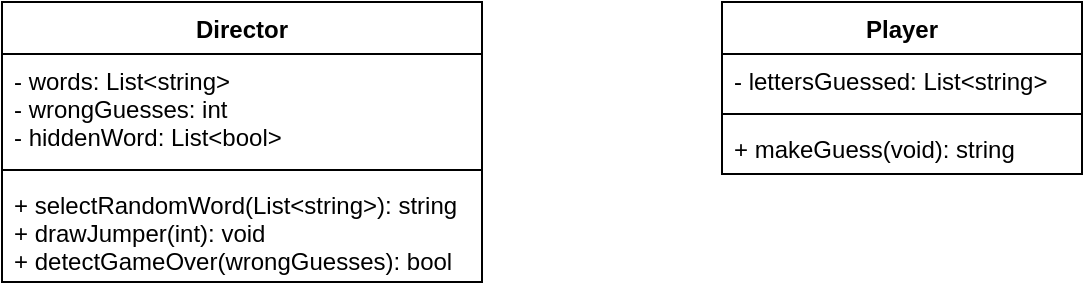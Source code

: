<mxfile version="18.0.3" type="device"><diagram id="C5RBs43oDa-KdzZeNtuy" name="Page-1"><mxGraphModel dx="1182" dy="642" grid="1" gridSize="10" guides="1" tooltips="1" connect="1" arrows="1" fold="1" page="1" pageScale="1" pageWidth="827" pageHeight="1169" math="0" shadow="0"><root><mxCell id="WIyWlLk6GJQsqaUBKTNV-0"/><mxCell id="WIyWlLk6GJQsqaUBKTNV-1" parent="WIyWlLk6GJQsqaUBKTNV-0"/><mxCell id="-SFErhezve8Ul2fjD98L-0" value="Player" style="swimlane;fontStyle=1;align=center;verticalAlign=top;childLayout=stackLayout;horizontal=1;startSize=26;horizontalStack=0;resizeParent=1;resizeParentMax=0;resizeLast=0;collapsible=1;marginBottom=0;" vertex="1" parent="WIyWlLk6GJQsqaUBKTNV-1"><mxGeometry x="480" y="90" width="180" height="86" as="geometry"/></mxCell><mxCell id="-SFErhezve8Ul2fjD98L-1" value="- lettersGuessed: List&lt;string&gt;" style="text;strokeColor=none;fillColor=none;align=left;verticalAlign=top;spacingLeft=4;spacingRight=4;overflow=hidden;rotatable=0;points=[[0,0.5],[1,0.5]];portConstraint=eastwest;" vertex="1" parent="-SFErhezve8Ul2fjD98L-0"><mxGeometry y="26" width="180" height="26" as="geometry"/></mxCell><mxCell id="-SFErhezve8Ul2fjD98L-2" value="" style="line;strokeWidth=1;fillColor=none;align=left;verticalAlign=middle;spacingTop=-1;spacingLeft=3;spacingRight=3;rotatable=0;labelPosition=right;points=[];portConstraint=eastwest;" vertex="1" parent="-SFErhezve8Ul2fjD98L-0"><mxGeometry y="52" width="180" height="8" as="geometry"/></mxCell><mxCell id="-SFErhezve8Ul2fjD98L-3" value="+ makeGuess(void): string" style="text;strokeColor=none;fillColor=none;align=left;verticalAlign=top;spacingLeft=4;spacingRight=4;overflow=hidden;rotatable=0;points=[[0,0.5],[1,0.5]];portConstraint=eastwest;" vertex="1" parent="-SFErhezve8Ul2fjD98L-0"><mxGeometry y="60" width="180" height="26" as="geometry"/></mxCell><mxCell id="-SFErhezve8Ul2fjD98L-4" value="Director" style="swimlane;fontStyle=1;align=center;verticalAlign=top;childLayout=stackLayout;horizontal=1;startSize=26;horizontalStack=0;resizeParent=1;resizeParentMax=0;resizeLast=0;collapsible=1;marginBottom=0;" vertex="1" parent="WIyWlLk6GJQsqaUBKTNV-1"><mxGeometry x="120" y="90" width="240" height="140" as="geometry"/></mxCell><mxCell id="-SFErhezve8Ul2fjD98L-5" value="- words: List&lt;string&gt;&#10;- wrongGuesses: int&#10;- hiddenWord: List&lt;bool&gt;" style="text;strokeColor=none;fillColor=none;align=left;verticalAlign=top;spacingLeft=4;spacingRight=4;overflow=hidden;rotatable=0;points=[[0,0.5],[1,0.5]];portConstraint=eastwest;" vertex="1" parent="-SFErhezve8Ul2fjD98L-4"><mxGeometry y="26" width="240" height="54" as="geometry"/></mxCell><mxCell id="-SFErhezve8Ul2fjD98L-6" value="" style="line;strokeWidth=1;fillColor=none;align=left;verticalAlign=middle;spacingTop=-1;spacingLeft=3;spacingRight=3;rotatable=0;labelPosition=right;points=[];portConstraint=eastwest;" vertex="1" parent="-SFErhezve8Ul2fjD98L-4"><mxGeometry y="80" width="240" height="8" as="geometry"/></mxCell><mxCell id="-SFErhezve8Ul2fjD98L-7" value="+ selectRandomWord(List&lt;string&gt;): string&#10;+ drawJumper(int): void&#10;+ detectGameOver(wrongGuesses): bool" style="text;strokeColor=none;fillColor=none;align=left;verticalAlign=top;spacingLeft=4;spacingRight=4;overflow=hidden;rotatable=0;points=[[0,0.5],[1,0.5]];portConstraint=eastwest;" vertex="1" parent="-SFErhezve8Ul2fjD98L-4"><mxGeometry y="88" width="240" height="52" as="geometry"/></mxCell></root></mxGraphModel></diagram></mxfile>